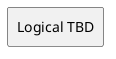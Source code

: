 @startuml
rectangle "Logical TBD"
@enduml
package "<%= name %>" #lightblue {
    interface "<%= name %>" {

    }
    CLI ()-- "<%= name %>" : 5000
    REST ()-- "<%= name %>" : 3000
    Web ()-- "<%= name %>" : 80
}




